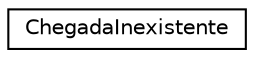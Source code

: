 digraph "Graphical Class Hierarchy"
{
 // LATEX_PDF_SIZE
  edge [fontname="Helvetica",fontsize="10",labelfontname="Helvetica",labelfontsize="10"];
  node [fontname="Helvetica",fontsize="10",shape=record];
  rankdir="LR";
  Node0 [label="ChegadaInexistente",height=0.2,width=0.4,color="black", fillcolor="white", style="filled",URL="$class_chegada_inexistente.html",tooltip=" "];
}

